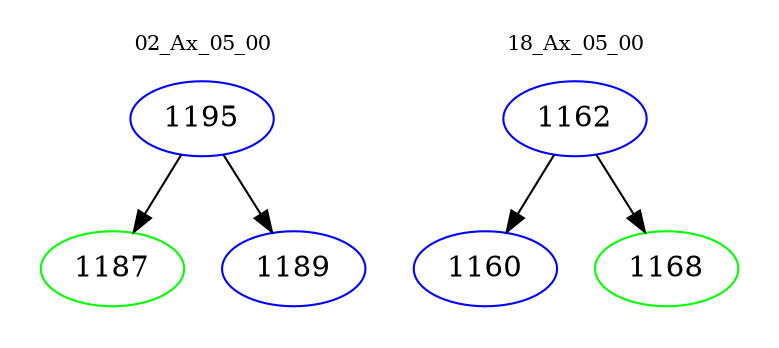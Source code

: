 digraph{
subgraph cluster_0 {
color = white
label = "02_Ax_05_00";
fontsize=10;
T0_1195 [label="1195", color="blue"]
T0_1195 -> T0_1187 [color="black"]
T0_1187 [label="1187", color="green"]
T0_1195 -> T0_1189 [color="black"]
T0_1189 [label="1189", color="blue"]
}
subgraph cluster_1 {
color = white
label = "18_Ax_05_00";
fontsize=10;
T1_1162 [label="1162", color="blue"]
T1_1162 -> T1_1160 [color="black"]
T1_1160 [label="1160", color="blue"]
T1_1162 -> T1_1168 [color="black"]
T1_1168 [label="1168", color="green"]
}
}
